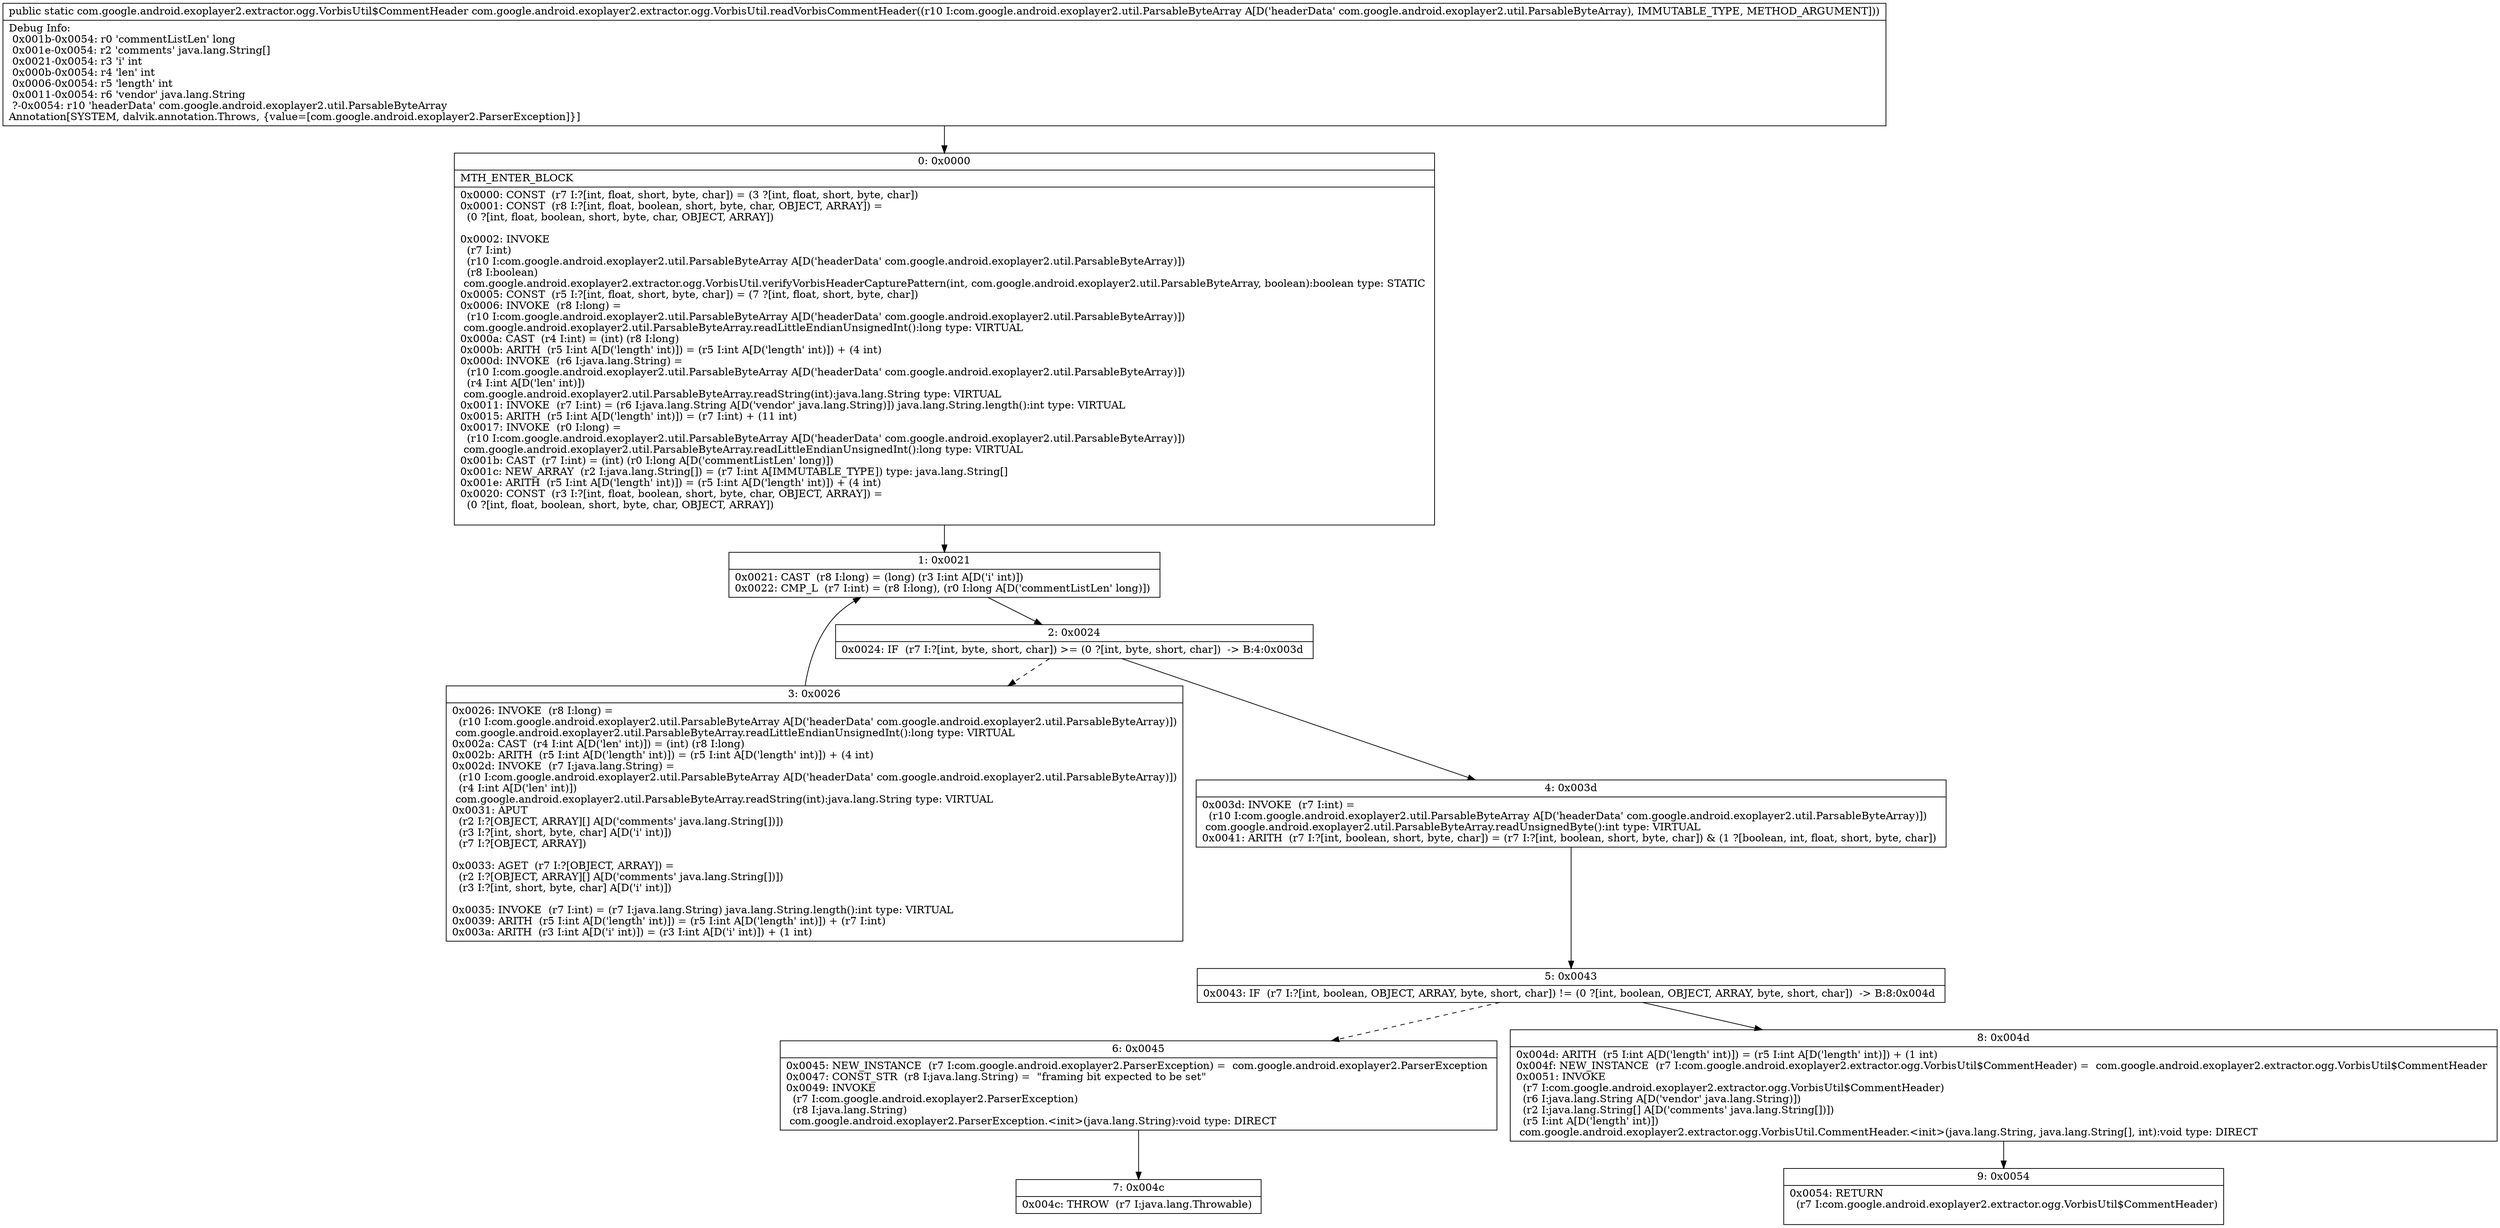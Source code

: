 digraph "CFG forcom.google.android.exoplayer2.extractor.ogg.VorbisUtil.readVorbisCommentHeader(Lcom\/google\/android\/exoplayer2\/util\/ParsableByteArray;)Lcom\/google\/android\/exoplayer2\/extractor\/ogg\/VorbisUtil$CommentHeader;" {
Node_0 [shape=record,label="{0\:\ 0x0000|MTH_ENTER_BLOCK\l|0x0000: CONST  (r7 I:?[int, float, short, byte, char]) = (3 ?[int, float, short, byte, char]) \l0x0001: CONST  (r8 I:?[int, float, boolean, short, byte, char, OBJECT, ARRAY]) = \l  (0 ?[int, float, boolean, short, byte, char, OBJECT, ARRAY])\l \l0x0002: INVOKE  \l  (r7 I:int)\l  (r10 I:com.google.android.exoplayer2.util.ParsableByteArray A[D('headerData' com.google.android.exoplayer2.util.ParsableByteArray)])\l  (r8 I:boolean)\l com.google.android.exoplayer2.extractor.ogg.VorbisUtil.verifyVorbisHeaderCapturePattern(int, com.google.android.exoplayer2.util.ParsableByteArray, boolean):boolean type: STATIC \l0x0005: CONST  (r5 I:?[int, float, short, byte, char]) = (7 ?[int, float, short, byte, char]) \l0x0006: INVOKE  (r8 I:long) = \l  (r10 I:com.google.android.exoplayer2.util.ParsableByteArray A[D('headerData' com.google.android.exoplayer2.util.ParsableByteArray)])\l com.google.android.exoplayer2.util.ParsableByteArray.readLittleEndianUnsignedInt():long type: VIRTUAL \l0x000a: CAST  (r4 I:int) = (int) (r8 I:long) \l0x000b: ARITH  (r5 I:int A[D('length' int)]) = (r5 I:int A[D('length' int)]) + (4 int) \l0x000d: INVOKE  (r6 I:java.lang.String) = \l  (r10 I:com.google.android.exoplayer2.util.ParsableByteArray A[D('headerData' com.google.android.exoplayer2.util.ParsableByteArray)])\l  (r4 I:int A[D('len' int)])\l com.google.android.exoplayer2.util.ParsableByteArray.readString(int):java.lang.String type: VIRTUAL \l0x0011: INVOKE  (r7 I:int) = (r6 I:java.lang.String A[D('vendor' java.lang.String)]) java.lang.String.length():int type: VIRTUAL \l0x0015: ARITH  (r5 I:int A[D('length' int)]) = (r7 I:int) + (11 int) \l0x0017: INVOKE  (r0 I:long) = \l  (r10 I:com.google.android.exoplayer2.util.ParsableByteArray A[D('headerData' com.google.android.exoplayer2.util.ParsableByteArray)])\l com.google.android.exoplayer2.util.ParsableByteArray.readLittleEndianUnsignedInt():long type: VIRTUAL \l0x001b: CAST  (r7 I:int) = (int) (r0 I:long A[D('commentListLen' long)]) \l0x001c: NEW_ARRAY  (r2 I:java.lang.String[]) = (r7 I:int A[IMMUTABLE_TYPE]) type: java.lang.String[] \l0x001e: ARITH  (r5 I:int A[D('length' int)]) = (r5 I:int A[D('length' int)]) + (4 int) \l0x0020: CONST  (r3 I:?[int, float, boolean, short, byte, char, OBJECT, ARRAY]) = \l  (0 ?[int, float, boolean, short, byte, char, OBJECT, ARRAY])\l \l}"];
Node_1 [shape=record,label="{1\:\ 0x0021|0x0021: CAST  (r8 I:long) = (long) (r3 I:int A[D('i' int)]) \l0x0022: CMP_L  (r7 I:int) = (r8 I:long), (r0 I:long A[D('commentListLen' long)]) \l}"];
Node_2 [shape=record,label="{2\:\ 0x0024|0x0024: IF  (r7 I:?[int, byte, short, char]) \>= (0 ?[int, byte, short, char])  \-\> B:4:0x003d \l}"];
Node_3 [shape=record,label="{3\:\ 0x0026|0x0026: INVOKE  (r8 I:long) = \l  (r10 I:com.google.android.exoplayer2.util.ParsableByteArray A[D('headerData' com.google.android.exoplayer2.util.ParsableByteArray)])\l com.google.android.exoplayer2.util.ParsableByteArray.readLittleEndianUnsignedInt():long type: VIRTUAL \l0x002a: CAST  (r4 I:int A[D('len' int)]) = (int) (r8 I:long) \l0x002b: ARITH  (r5 I:int A[D('length' int)]) = (r5 I:int A[D('length' int)]) + (4 int) \l0x002d: INVOKE  (r7 I:java.lang.String) = \l  (r10 I:com.google.android.exoplayer2.util.ParsableByteArray A[D('headerData' com.google.android.exoplayer2.util.ParsableByteArray)])\l  (r4 I:int A[D('len' int)])\l com.google.android.exoplayer2.util.ParsableByteArray.readString(int):java.lang.String type: VIRTUAL \l0x0031: APUT  \l  (r2 I:?[OBJECT, ARRAY][] A[D('comments' java.lang.String[])])\l  (r3 I:?[int, short, byte, char] A[D('i' int)])\l  (r7 I:?[OBJECT, ARRAY])\l \l0x0033: AGET  (r7 I:?[OBJECT, ARRAY]) = \l  (r2 I:?[OBJECT, ARRAY][] A[D('comments' java.lang.String[])])\l  (r3 I:?[int, short, byte, char] A[D('i' int)])\l \l0x0035: INVOKE  (r7 I:int) = (r7 I:java.lang.String) java.lang.String.length():int type: VIRTUAL \l0x0039: ARITH  (r5 I:int A[D('length' int)]) = (r5 I:int A[D('length' int)]) + (r7 I:int) \l0x003a: ARITH  (r3 I:int A[D('i' int)]) = (r3 I:int A[D('i' int)]) + (1 int) \l}"];
Node_4 [shape=record,label="{4\:\ 0x003d|0x003d: INVOKE  (r7 I:int) = \l  (r10 I:com.google.android.exoplayer2.util.ParsableByteArray A[D('headerData' com.google.android.exoplayer2.util.ParsableByteArray)])\l com.google.android.exoplayer2.util.ParsableByteArray.readUnsignedByte():int type: VIRTUAL \l0x0041: ARITH  (r7 I:?[int, boolean, short, byte, char]) = (r7 I:?[int, boolean, short, byte, char]) & (1 ?[boolean, int, float, short, byte, char]) \l}"];
Node_5 [shape=record,label="{5\:\ 0x0043|0x0043: IF  (r7 I:?[int, boolean, OBJECT, ARRAY, byte, short, char]) != (0 ?[int, boolean, OBJECT, ARRAY, byte, short, char])  \-\> B:8:0x004d \l}"];
Node_6 [shape=record,label="{6\:\ 0x0045|0x0045: NEW_INSTANCE  (r7 I:com.google.android.exoplayer2.ParserException) =  com.google.android.exoplayer2.ParserException \l0x0047: CONST_STR  (r8 I:java.lang.String) =  \"framing bit expected to be set\" \l0x0049: INVOKE  \l  (r7 I:com.google.android.exoplayer2.ParserException)\l  (r8 I:java.lang.String)\l com.google.android.exoplayer2.ParserException.\<init\>(java.lang.String):void type: DIRECT \l}"];
Node_7 [shape=record,label="{7\:\ 0x004c|0x004c: THROW  (r7 I:java.lang.Throwable) \l}"];
Node_8 [shape=record,label="{8\:\ 0x004d|0x004d: ARITH  (r5 I:int A[D('length' int)]) = (r5 I:int A[D('length' int)]) + (1 int) \l0x004f: NEW_INSTANCE  (r7 I:com.google.android.exoplayer2.extractor.ogg.VorbisUtil$CommentHeader) =  com.google.android.exoplayer2.extractor.ogg.VorbisUtil$CommentHeader \l0x0051: INVOKE  \l  (r7 I:com.google.android.exoplayer2.extractor.ogg.VorbisUtil$CommentHeader)\l  (r6 I:java.lang.String A[D('vendor' java.lang.String)])\l  (r2 I:java.lang.String[] A[D('comments' java.lang.String[])])\l  (r5 I:int A[D('length' int)])\l com.google.android.exoplayer2.extractor.ogg.VorbisUtil.CommentHeader.\<init\>(java.lang.String, java.lang.String[], int):void type: DIRECT \l}"];
Node_9 [shape=record,label="{9\:\ 0x0054|0x0054: RETURN  \l  (r7 I:com.google.android.exoplayer2.extractor.ogg.VorbisUtil$CommentHeader)\l \l}"];
MethodNode[shape=record,label="{public static com.google.android.exoplayer2.extractor.ogg.VorbisUtil$CommentHeader com.google.android.exoplayer2.extractor.ogg.VorbisUtil.readVorbisCommentHeader((r10 I:com.google.android.exoplayer2.util.ParsableByteArray A[D('headerData' com.google.android.exoplayer2.util.ParsableByteArray), IMMUTABLE_TYPE, METHOD_ARGUMENT]))  | Debug Info:\l  0x001b\-0x0054: r0 'commentListLen' long\l  0x001e\-0x0054: r2 'comments' java.lang.String[]\l  0x0021\-0x0054: r3 'i' int\l  0x000b\-0x0054: r4 'len' int\l  0x0006\-0x0054: r5 'length' int\l  0x0011\-0x0054: r6 'vendor' java.lang.String\l  ?\-0x0054: r10 'headerData' com.google.android.exoplayer2.util.ParsableByteArray\lAnnotation[SYSTEM, dalvik.annotation.Throws, \{value=[com.google.android.exoplayer2.ParserException]\}]\l}"];
MethodNode -> Node_0;
Node_0 -> Node_1;
Node_1 -> Node_2;
Node_2 -> Node_3[style=dashed];
Node_2 -> Node_4;
Node_3 -> Node_1;
Node_4 -> Node_5;
Node_5 -> Node_6[style=dashed];
Node_5 -> Node_8;
Node_6 -> Node_7;
Node_8 -> Node_9;
}

